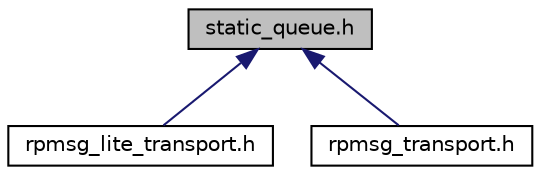 digraph "static_queue.h"
{
  edge [fontname="Helvetica",fontsize="10",labelfontname="Helvetica",labelfontsize="10"];
  node [fontname="Helvetica",fontsize="10",shape=record];
  Node1 [label="static_queue.h",height=0.2,width=0.4,color="black", fillcolor="grey75", style="filled", fontcolor="black"];
  Node1 -> Node2 [dir="back",color="midnightblue",fontsize="10",style="solid",fontname="Helvetica"];
  Node2 [label="rpmsg_lite_transport.h",height=0.2,width=0.4,color="black", fillcolor="white", style="filled",URL="$rpmsg__lite__transport_8h.html"];
  Node1 -> Node3 [dir="back",color="midnightblue",fontsize="10",style="solid",fontname="Helvetica"];
  Node3 [label="rpmsg_transport.h",height=0.2,width=0.4,color="black", fillcolor="white", style="filled",URL="$rpmsg__transport_8h.html"];
}
